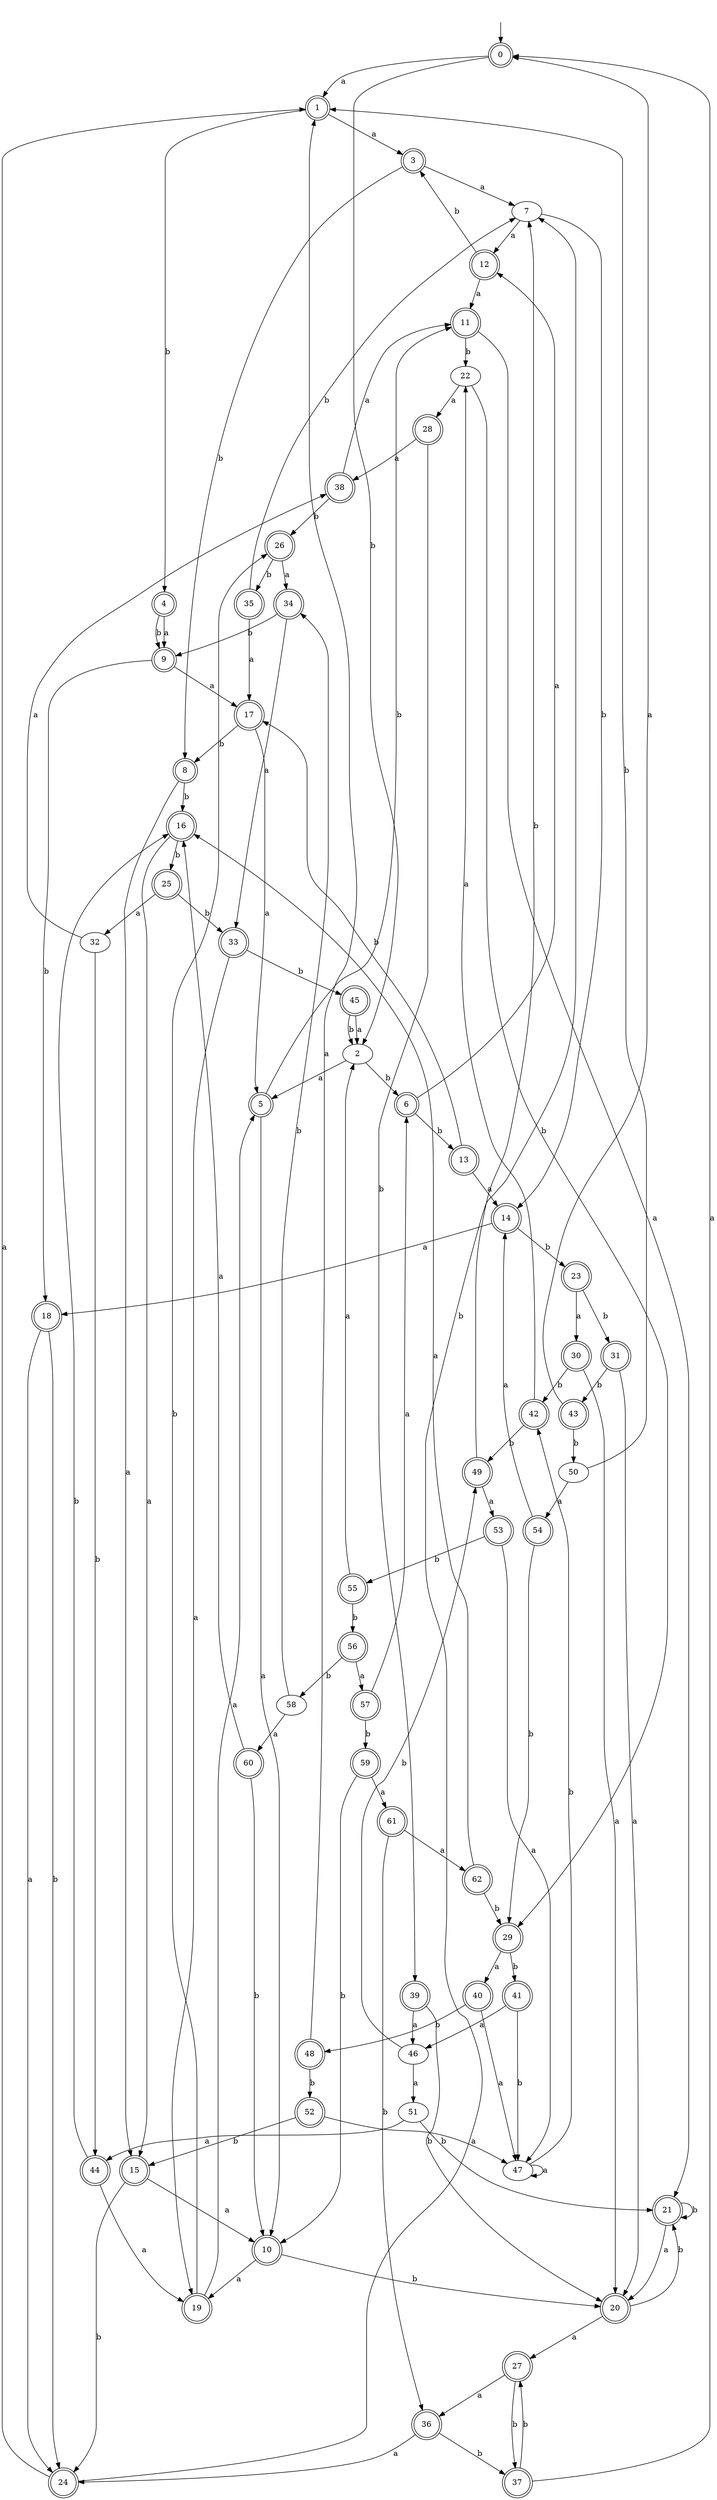 digraph RandomDFA {
  __start0 [label="", shape=none];
  __start0 -> 0 [label=""];
  0 [shape=circle] [shape=doublecircle]
  0 -> 1 [label="a"]
  0 -> 2 [label="b"]
  1 [shape=doublecircle]
  1 -> 3 [label="a"]
  1 -> 4 [label="b"]
  2
  2 -> 5 [label="a"]
  2 -> 6 [label="b"]
  3 [shape=doublecircle]
  3 -> 7 [label="a"]
  3 -> 8 [label="b"]
  4 [shape=doublecircle]
  4 -> 9 [label="a"]
  4 -> 9 [label="b"]
  5 [shape=doublecircle]
  5 -> 10 [label="a"]
  5 -> 11 [label="b"]
  6 [shape=doublecircle]
  6 -> 12 [label="a"]
  6 -> 13 [label="b"]
  7
  7 -> 12 [label="a"]
  7 -> 14 [label="b"]
  8 [shape=doublecircle]
  8 -> 15 [label="a"]
  8 -> 16 [label="b"]
  9 [shape=doublecircle]
  9 -> 17 [label="a"]
  9 -> 18 [label="b"]
  10 [shape=doublecircle]
  10 -> 19 [label="a"]
  10 -> 20 [label="b"]
  11 [shape=doublecircle]
  11 -> 21 [label="a"]
  11 -> 22 [label="b"]
  12 [shape=doublecircle]
  12 -> 11 [label="a"]
  12 -> 3 [label="b"]
  13 [shape=doublecircle]
  13 -> 14 [label="a"]
  13 -> 17 [label="b"]
  14 [shape=doublecircle]
  14 -> 18 [label="a"]
  14 -> 23 [label="b"]
  15 [shape=doublecircle]
  15 -> 10 [label="a"]
  15 -> 24 [label="b"]
  16 [shape=doublecircle]
  16 -> 15 [label="a"]
  16 -> 25 [label="b"]
  17 [shape=doublecircle]
  17 -> 5 [label="a"]
  17 -> 8 [label="b"]
  18 [shape=doublecircle]
  18 -> 24 [label="a"]
  18 -> 24 [label="b"]
  19 [shape=doublecircle]
  19 -> 5 [label="a"]
  19 -> 26 [label="b"]
  20 [shape=doublecircle]
  20 -> 27 [label="a"]
  20 -> 21 [label="b"]
  21 [shape=doublecircle]
  21 -> 20 [label="a"]
  21 -> 21 [label="b"]
  22
  22 -> 28 [label="a"]
  22 -> 29 [label="b"]
  23 [shape=doublecircle]
  23 -> 30 [label="a"]
  23 -> 31 [label="b"]
  24 [shape=doublecircle]
  24 -> 1 [label="a"]
  24 -> 7 [label="b"]
  25 [shape=doublecircle]
  25 -> 32 [label="a"]
  25 -> 33 [label="b"]
  26 [shape=doublecircle]
  26 -> 34 [label="a"]
  26 -> 35 [label="b"]
  27 [shape=doublecircle]
  27 -> 36 [label="a"]
  27 -> 37 [label="b"]
  28 [shape=doublecircle]
  28 -> 38 [label="a"]
  28 -> 39 [label="b"]
  29 [shape=doublecircle]
  29 -> 40 [label="a"]
  29 -> 41 [label="b"]
  30 [shape=doublecircle]
  30 -> 20 [label="a"]
  30 -> 42 [label="b"]
  31 [shape=doublecircle]
  31 -> 20 [label="a"]
  31 -> 43 [label="b"]
  32
  32 -> 38 [label="a"]
  32 -> 44 [label="b"]
  33 [shape=doublecircle]
  33 -> 19 [label="a"]
  33 -> 45 [label="b"]
  34 [shape=doublecircle]
  34 -> 33 [label="a"]
  34 -> 9 [label="b"]
  35 [shape=doublecircle]
  35 -> 17 [label="a"]
  35 -> 7 [label="b"]
  36 [shape=doublecircle]
  36 -> 24 [label="a"]
  36 -> 37 [label="b"]
  37 [shape=doublecircle]
  37 -> 0 [label="a"]
  37 -> 27 [label="b"]
  38 [shape=doublecircle]
  38 -> 11 [label="a"]
  38 -> 26 [label="b"]
  39 [shape=doublecircle]
  39 -> 46 [label="a"]
  39 -> 20 [label="b"]
  40 [shape=doublecircle]
  40 -> 47 [label="a"]
  40 -> 48 [label="b"]
  41 [shape=doublecircle]
  41 -> 46 [label="a"]
  41 -> 47 [label="b"]
  42 [shape=doublecircle]
  42 -> 22 [label="a"]
  42 -> 49 [label="b"]
  43 [shape=doublecircle]
  43 -> 0 [label="a"]
  43 -> 50 [label="b"]
  44 [shape=doublecircle]
  44 -> 19 [label="a"]
  44 -> 16 [label="b"]
  45 [shape=doublecircle]
  45 -> 2 [label="a"]
  45 -> 2 [label="b"]
  46
  46 -> 51 [label="a"]
  46 -> 49 [label="b"]
  47
  47 -> 47 [label="a"]
  47 -> 42 [label="b"]
  48 [shape=doublecircle]
  48 -> 1 [label="a"]
  48 -> 52 [label="b"]
  49 [shape=doublecircle]
  49 -> 53 [label="a"]
  49 -> 7 [label="b"]
  50
  50 -> 54 [label="a"]
  50 -> 1 [label="b"]
  51
  51 -> 44 [label="a"]
  51 -> 21 [label="b"]
  52 [shape=doublecircle]
  52 -> 47 [label="a"]
  52 -> 15 [label="b"]
  53 [shape=doublecircle]
  53 -> 47 [label="a"]
  53 -> 55 [label="b"]
  54 [shape=doublecircle]
  54 -> 14 [label="a"]
  54 -> 29 [label="b"]
  55 [shape=doublecircle]
  55 -> 2 [label="a"]
  55 -> 56 [label="b"]
  56 [shape=doublecircle]
  56 -> 57 [label="a"]
  56 -> 58 [label="b"]
  57 [shape=doublecircle]
  57 -> 6 [label="a"]
  57 -> 59 [label="b"]
  58
  58 -> 60 [label="a"]
  58 -> 34 [label="b"]
  59 [shape=doublecircle]
  59 -> 61 [label="a"]
  59 -> 10 [label="b"]
  60 [shape=doublecircle]
  60 -> 16 [label="a"]
  60 -> 10 [label="b"]
  61 [shape=doublecircle]
  61 -> 62 [label="a"]
  61 -> 36 [label="b"]
  62 [shape=doublecircle]
  62 -> 16 [label="a"]
  62 -> 29 [label="b"]
}
